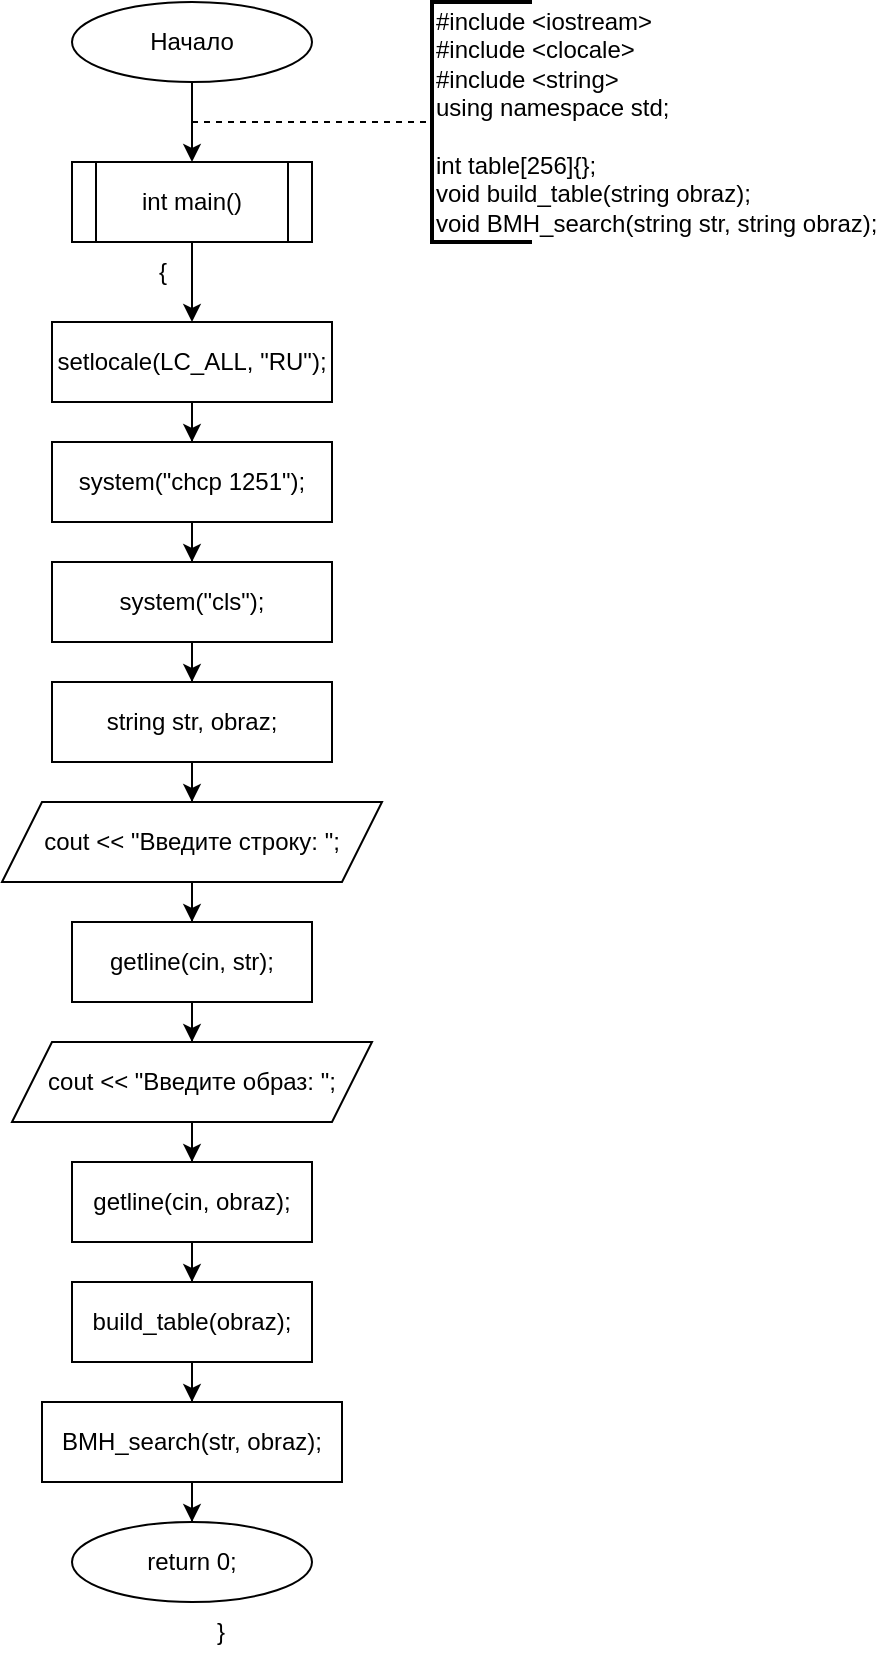 <mxfile version="25.0.2" pages="3">
  <diagram name="main" id="W4Kko_8ZKSlmMZx0k4VJ">
    <mxGraphModel dx="956" dy="531" grid="1" gridSize="10" guides="1" tooltips="1" connect="1" arrows="1" fold="1" page="1" pageScale="1" pageWidth="827" pageHeight="1169" math="0" shadow="0">
      <root>
        <mxCell id="0" />
        <mxCell id="1" parent="0" />
        <mxCell id="KLxknKadeG95B-DvASoY-3" value="" style="edgeStyle=orthogonalEdgeStyle;rounded=0;orthogonalLoop=1;jettySize=auto;html=1;" edge="1" parent="1" source="KLxknKadeG95B-DvASoY-1" target="KLxknKadeG95B-DvASoY-2">
          <mxGeometry relative="1" as="geometry" />
        </mxCell>
        <mxCell id="KLxknKadeG95B-DvASoY-1" value="Начало" style="ellipse;whiteSpace=wrap;html=1;" vertex="1" parent="1">
          <mxGeometry x="340" y="40" width="120" height="40" as="geometry" />
        </mxCell>
        <mxCell id="KLxknKadeG95B-DvASoY-7" value="" style="edgeStyle=orthogonalEdgeStyle;rounded=0;orthogonalLoop=1;jettySize=auto;html=1;" edge="1" parent="1" source="KLxknKadeG95B-DvASoY-2" target="KLxknKadeG95B-DvASoY-6">
          <mxGeometry relative="1" as="geometry" />
        </mxCell>
        <mxCell id="KLxknKadeG95B-DvASoY-2" value="int main()" style="shape=process;whiteSpace=wrap;html=1;backgroundOutline=1;" vertex="1" parent="1">
          <mxGeometry x="340" y="120" width="120" height="40" as="geometry" />
        </mxCell>
        <mxCell id="KLxknKadeG95B-DvASoY-4" value="" style="endArrow=none;dashed=1;html=1;rounded=0;" edge="1" parent="1" target="KLxknKadeG95B-DvASoY-5">
          <mxGeometry width="50" height="50" relative="1" as="geometry">
            <mxPoint x="400" y="100" as="sourcePoint" />
            <mxPoint x="520" y="100" as="targetPoint" />
          </mxGeometry>
        </mxCell>
        <mxCell id="KLxknKadeG95B-DvASoY-5" value="&lt;div&gt;#include &amp;lt;iostream&amp;gt;&lt;/div&gt;&lt;div&gt;#include &amp;lt;clocale&amp;gt;&lt;/div&gt;&lt;div&gt;#include &amp;lt;string&amp;gt;&lt;/div&gt;&lt;div&gt;using namespace std;&lt;/div&gt;&lt;div&gt;&lt;br&gt;&lt;/div&gt;&lt;div&gt;int table[256]{};&lt;/div&gt;&lt;div&gt;void build_table(string obraz);&lt;/div&gt;&lt;div&gt;void BMH_search(string str, string obraz);&lt;/div&gt;" style="strokeWidth=2;html=1;shape=mxgraph.flowchart.annotation_1;align=left;pointerEvents=1;" vertex="1" parent="1">
          <mxGeometry x="520" y="40" width="50" height="120" as="geometry" />
        </mxCell>
        <mxCell id="KLxknKadeG95B-DvASoY-10" value="" style="edgeStyle=orthogonalEdgeStyle;rounded=0;orthogonalLoop=1;jettySize=auto;html=1;" edge="1" parent="1" source="KLxknKadeG95B-DvASoY-6" target="KLxknKadeG95B-DvASoY-9">
          <mxGeometry relative="1" as="geometry" />
        </mxCell>
        <mxCell id="KLxknKadeG95B-DvASoY-6" value="setlocale(LC_ALL, &quot;RU&quot;);" style="whiteSpace=wrap;html=1;" vertex="1" parent="1">
          <mxGeometry x="330" y="200" width="140" height="40" as="geometry" />
        </mxCell>
        <mxCell id="KLxknKadeG95B-DvASoY-8" value="{" style="text;html=1;align=center;verticalAlign=middle;resizable=0;points=[];autosize=1;strokeColor=none;fillColor=none;" vertex="1" parent="1">
          <mxGeometry x="370" y="160" width="30" height="30" as="geometry" />
        </mxCell>
        <mxCell id="KLxknKadeG95B-DvASoY-12" value="" style="edgeStyle=orthogonalEdgeStyle;rounded=0;orthogonalLoop=1;jettySize=auto;html=1;" edge="1" parent="1" source="KLxknKadeG95B-DvASoY-9" target="KLxknKadeG95B-DvASoY-11">
          <mxGeometry relative="1" as="geometry" />
        </mxCell>
        <mxCell id="KLxknKadeG95B-DvASoY-9" value="system(&quot;chcp 1251&quot;);" style="whiteSpace=wrap;html=1;" vertex="1" parent="1">
          <mxGeometry x="330" y="260" width="140" height="40" as="geometry" />
        </mxCell>
        <mxCell id="KLxknKadeG95B-DvASoY-14" value="" style="edgeStyle=orthogonalEdgeStyle;rounded=0;orthogonalLoop=1;jettySize=auto;html=1;" edge="1" parent="1" source="KLxknKadeG95B-DvASoY-11" target="KLxknKadeG95B-DvASoY-13">
          <mxGeometry relative="1" as="geometry" />
        </mxCell>
        <mxCell id="KLxknKadeG95B-DvASoY-11" value="system(&quot;cls&quot;);" style="whiteSpace=wrap;html=1;" vertex="1" parent="1">
          <mxGeometry x="330" y="320" width="140" height="40" as="geometry" />
        </mxCell>
        <mxCell id="KLxknKadeG95B-DvASoY-16" value="" style="edgeStyle=orthogonalEdgeStyle;rounded=0;orthogonalLoop=1;jettySize=auto;html=1;" edge="1" parent="1" source="KLxknKadeG95B-DvASoY-13" target="KLxknKadeG95B-DvASoY-15">
          <mxGeometry relative="1" as="geometry" />
        </mxCell>
        <mxCell id="KLxknKadeG95B-DvASoY-13" value="string str, obraz;" style="whiteSpace=wrap;html=1;" vertex="1" parent="1">
          <mxGeometry x="330" y="380" width="140" height="40" as="geometry" />
        </mxCell>
        <mxCell id="KLxknKadeG95B-DvASoY-20" value="" style="edgeStyle=orthogonalEdgeStyle;rounded=0;orthogonalLoop=1;jettySize=auto;html=1;" edge="1" parent="1" source="KLxknKadeG95B-DvASoY-15" target="KLxknKadeG95B-DvASoY-19">
          <mxGeometry relative="1" as="geometry" />
        </mxCell>
        <mxCell id="KLxknKadeG95B-DvASoY-15" value="cout &amp;lt;&amp;lt; &quot;Введите строку: &quot;;" style="shape=parallelogram;perimeter=parallelogramPerimeter;whiteSpace=wrap;html=1;fixedSize=1;" vertex="1" parent="1">
          <mxGeometry x="305" y="440" width="190" height="40" as="geometry" />
        </mxCell>
        <mxCell id="KLxknKadeG95B-DvASoY-26" value="" style="edgeStyle=orthogonalEdgeStyle;rounded=0;orthogonalLoop=1;jettySize=auto;html=1;" edge="1" parent="1" source="KLxknKadeG95B-DvASoY-19" target="KLxknKadeG95B-DvASoY-25">
          <mxGeometry relative="1" as="geometry" />
        </mxCell>
        <mxCell id="KLxknKadeG95B-DvASoY-19" value="getline(cin, str);" style="whiteSpace=wrap;html=1;" vertex="1" parent="1">
          <mxGeometry x="340" y="500" width="120" height="40" as="geometry" />
        </mxCell>
        <mxCell id="KLxknKadeG95B-DvASoY-28" value="" style="edgeStyle=orthogonalEdgeStyle;rounded=0;orthogonalLoop=1;jettySize=auto;html=1;" edge="1" parent="1" source="KLxknKadeG95B-DvASoY-25" target="KLxknKadeG95B-DvASoY-27">
          <mxGeometry relative="1" as="geometry" />
        </mxCell>
        <mxCell id="KLxknKadeG95B-DvASoY-25" value="cout &amp;lt;&amp;lt; &quot;Введите образ: &quot;;" style="shape=parallelogram;perimeter=parallelogramPerimeter;whiteSpace=wrap;html=1;fixedSize=1;" vertex="1" parent="1">
          <mxGeometry x="310" y="560" width="180" height="40" as="geometry" />
        </mxCell>
        <mxCell id="KLxknKadeG95B-DvASoY-30" value="" style="edgeStyle=orthogonalEdgeStyle;rounded=0;orthogonalLoop=1;jettySize=auto;html=1;" edge="1" parent="1" source="KLxknKadeG95B-DvASoY-27" target="KLxknKadeG95B-DvASoY-29">
          <mxGeometry relative="1" as="geometry" />
        </mxCell>
        <mxCell id="KLxknKadeG95B-DvASoY-27" value="getline(cin, obraz);" style="whiteSpace=wrap;html=1;" vertex="1" parent="1">
          <mxGeometry x="340" y="620" width="120" height="40" as="geometry" />
        </mxCell>
        <mxCell id="KLxknKadeG95B-DvASoY-32" value="" style="edgeStyle=orthogonalEdgeStyle;rounded=0;orthogonalLoop=1;jettySize=auto;html=1;" edge="1" parent="1" source="KLxknKadeG95B-DvASoY-29" target="KLxknKadeG95B-DvASoY-31">
          <mxGeometry relative="1" as="geometry" />
        </mxCell>
        <mxCell id="KLxknKadeG95B-DvASoY-29" value="build_table(obraz);" style="whiteSpace=wrap;html=1;" vertex="1" parent="1">
          <mxGeometry x="340" y="680" width="120" height="40" as="geometry" />
        </mxCell>
        <mxCell id="KLxknKadeG95B-DvASoY-35" style="edgeStyle=orthogonalEdgeStyle;rounded=0;orthogonalLoop=1;jettySize=auto;html=1;entryX=0.5;entryY=0;entryDx=0;entryDy=0;" edge="1" parent="1" source="KLxknKadeG95B-DvASoY-31" target="KLxknKadeG95B-DvASoY-33">
          <mxGeometry relative="1" as="geometry" />
        </mxCell>
        <mxCell id="KLxknKadeG95B-DvASoY-31" value="BMH_search(str, obraz);" style="whiteSpace=wrap;html=1;" vertex="1" parent="1">
          <mxGeometry x="325" y="740" width="150" height="40" as="geometry" />
        </mxCell>
        <mxCell id="KLxknKadeG95B-DvASoY-33" value="return 0;" style="ellipse;whiteSpace=wrap;html=1;" vertex="1" parent="1">
          <mxGeometry x="340" y="800" width="120" height="40" as="geometry" />
        </mxCell>
        <mxCell id="KLxknKadeG95B-DvASoY-34" value="}" style="text;html=1;align=center;verticalAlign=middle;resizable=0;points=[];autosize=1;strokeColor=none;fillColor=none;" vertex="1" parent="1">
          <mxGeometry x="399" y="840" width="30" height="30" as="geometry" />
        </mxCell>
      </root>
    </mxGraphModel>
  </diagram>
  <diagram id="Z_c0UI8rug8WGDwpIaLT" name="build_table">
    <mxGraphModel dx="697" dy="388" grid="1" gridSize="10" guides="1" tooltips="1" connect="1" arrows="1" fold="1" page="1" pageScale="1" pageWidth="827" pageHeight="1169" math="0" shadow="0">
      <root>
        <mxCell id="0" />
        <mxCell id="1" parent="0" />
        <mxCell id="DCSL4YaWfg5miCRiUv4_-3" value="" style="edgeStyle=orthogonalEdgeStyle;rounded=0;orthogonalLoop=1;jettySize=auto;html=1;" edge="1" parent="1" source="DCSL4YaWfg5miCRiUv4_-1" target="DCSL4YaWfg5miCRiUv4_-2">
          <mxGeometry relative="1" as="geometry" />
        </mxCell>
        <mxCell id="DCSL4YaWfg5miCRiUv4_-1" value="void build_table(string obraz)" style="shape=process;whiteSpace=wrap;html=1;backgroundOutline=1;size=0.056;" vertex="1" parent="1">
          <mxGeometry x="310" y="40" width="180" height="40" as="geometry" />
        </mxCell>
        <mxCell id="DCSL4YaWfg5miCRiUv4_-6" value="" style="edgeStyle=orthogonalEdgeStyle;rounded=0;orthogonalLoop=1;jettySize=auto;html=1;" edge="1" parent="1" source="DCSL4YaWfg5miCRiUv4_-2" target="DCSL4YaWfg5miCRiUv4_-5">
          <mxGeometry relative="1" as="geometry" />
        </mxCell>
        <mxCell id="DCSL4YaWfg5miCRiUv4_-9" style="edgeStyle=orthogonalEdgeStyle;rounded=0;orthogonalLoop=1;jettySize=auto;html=1;" edge="1" parent="1" source="DCSL4YaWfg5miCRiUv4_-2">
          <mxGeometry relative="1" as="geometry">
            <mxPoint x="400" y="300.0" as="targetPoint" />
            <Array as="points">
              <mxPoint x="520" y="140" />
              <mxPoint x="520" y="280" />
              <mxPoint x="400" y="280" />
            </Array>
          </mxGeometry>
        </mxCell>
        <mxCell id="DCSL4YaWfg5miCRiUv4_-2" value="for (int i = 0; i &amp;lt; 256; i++)" style="shape=hexagon;perimeter=hexagonPerimeter2;whiteSpace=wrap;html=1;fixedSize=1;" vertex="1" parent="1">
          <mxGeometry x="310" y="120" width="180" height="40" as="geometry" />
        </mxCell>
        <mxCell id="DCSL4YaWfg5miCRiUv4_-4" value="{" style="text;html=1;align=center;verticalAlign=middle;resizable=0;points=[];autosize=1;strokeColor=none;fillColor=none;" vertex="1" parent="1">
          <mxGeometry x="370" y="80" width="30" height="30" as="geometry" />
        </mxCell>
        <mxCell id="DCSL4YaWfg5miCRiUv4_-8" style="edgeStyle=orthogonalEdgeStyle;rounded=0;orthogonalLoop=1;jettySize=auto;html=1;entryX=0;entryY=0.5;entryDx=0;entryDy=0;" edge="1" parent="1" source="DCSL4YaWfg5miCRiUv4_-5" target="DCSL4YaWfg5miCRiUv4_-2">
          <mxGeometry relative="1" as="geometry">
            <Array as="points">
              <mxPoint x="400" y="260" />
              <mxPoint x="290" y="260" />
              <mxPoint x="290" y="140" />
            </Array>
          </mxGeometry>
        </mxCell>
        <mxCell id="DCSL4YaWfg5miCRiUv4_-5" value="table[i] = obraz.length();" style="whiteSpace=wrap;html=1;" vertex="1" parent="1">
          <mxGeometry x="330" y="200" width="140" height="40" as="geometry" />
        </mxCell>
        <mxCell id="DCSL4YaWfg5miCRiUv4_-7" value="1" style="text;html=1;align=center;verticalAlign=middle;resizable=0;points=[];autosize=1;strokeColor=none;fillColor=none;" vertex="1" parent="1">
          <mxGeometry x="399" y="170" width="30" height="30" as="geometry" />
        </mxCell>
        <mxCell id="DCSL4YaWfg5miCRiUv4_-10" value="0" style="text;html=1;align=center;verticalAlign=middle;resizable=0;points=[];autosize=1;strokeColor=none;fillColor=none;" vertex="1" parent="1">
          <mxGeometry x="490" y="110" width="30" height="30" as="geometry" />
        </mxCell>
        <mxCell id="DCSL4YaWfg5miCRiUv4_-25" value="" style="edgeStyle=orthogonalEdgeStyle;rounded=0;orthogonalLoop=1;jettySize=auto;html=1;" edge="1" parent="1" source="DCSL4YaWfg5miCRiUv4_-27" target="DCSL4YaWfg5miCRiUv4_-29">
          <mxGeometry relative="1" as="geometry" />
        </mxCell>
        <mxCell id="DCSL4YaWfg5miCRiUv4_-26" style="edgeStyle=orthogonalEdgeStyle;rounded=0;orthogonalLoop=1;jettySize=auto;html=1;" edge="1" parent="1" source="DCSL4YaWfg5miCRiUv4_-27">
          <mxGeometry relative="1" as="geometry">
            <mxPoint x="399.97" y="480.0" as="targetPoint" />
            <Array as="points">
              <mxPoint x="519.97" y="320" />
              <mxPoint x="519.97" y="460" />
              <mxPoint x="399.97" y="460" />
            </Array>
          </mxGeometry>
        </mxCell>
        <mxCell id="DCSL4YaWfg5miCRiUv4_-27" value="for (int i = 0; i &amp;lt; obraz.length() - 1; i++)" style="shape=hexagon;perimeter=hexagonPerimeter2;whiteSpace=wrap;html=1;fixedSize=1;" vertex="1" parent="1">
          <mxGeometry x="289.98" y="300" width="220.03" height="40" as="geometry" />
        </mxCell>
        <mxCell id="DCSL4YaWfg5miCRiUv4_-28" style="edgeStyle=orthogonalEdgeStyle;rounded=0;orthogonalLoop=1;jettySize=auto;html=1;entryX=0;entryY=0.5;entryDx=0;entryDy=0;" edge="1" parent="1" source="DCSL4YaWfg5miCRiUv4_-29" target="DCSL4YaWfg5miCRiUv4_-27">
          <mxGeometry relative="1" as="geometry">
            <Array as="points">
              <mxPoint x="400" y="440" />
              <mxPoint x="280" y="440" />
              <mxPoint x="280" y="320" />
            </Array>
          </mxGeometry>
        </mxCell>
        <mxCell id="DCSL4YaWfg5miCRiUv4_-29" value="table[static_cast&amp;lt;unsigned char&amp;gt;(obraz[i])] = obraz.length() - i - 1;" style="whiteSpace=wrap;html=1;" vertex="1" parent="1">
          <mxGeometry x="290" y="380" width="220" height="40" as="geometry" />
        </mxCell>
        <mxCell id="DCSL4YaWfg5miCRiUv4_-30" value="1" style="text;html=1;align=center;verticalAlign=middle;resizable=0;points=[];autosize=1;strokeColor=none;fillColor=none;" vertex="1" parent="1">
          <mxGeometry x="398.97" y="350" width="30" height="30" as="geometry" />
        </mxCell>
        <mxCell id="DCSL4YaWfg5miCRiUv4_-31" value="0" style="text;html=1;align=center;verticalAlign=middle;resizable=0;points=[];autosize=1;strokeColor=none;fillColor=none;" vertex="1" parent="1">
          <mxGeometry x="489.97" y="290" width="30" height="30" as="geometry" />
        </mxCell>
        <mxCell id="Ja1aqs3-Sdw6QlCEo-aT-1" value="return;" style="ellipse;whiteSpace=wrap;html=1;" vertex="1" parent="1">
          <mxGeometry x="340" y="480" width="120" height="40" as="geometry" />
        </mxCell>
        <mxCell id="4YNo3AVwTTz-T5G4NG1c-1" value="}" style="text;html=1;align=center;verticalAlign=middle;resizable=0;points=[];autosize=1;strokeColor=none;fillColor=none;" vertex="1" parent="1">
          <mxGeometry x="399" y="520" width="30" height="30" as="geometry" />
        </mxCell>
      </root>
    </mxGraphModel>
  </diagram>
  <diagram id="PVkSu_J3Lh6wU6ETXhhF" name="BMH_search">
    <mxGraphModel dx="1290" dy="717" grid="1" gridSize="10" guides="1" tooltips="1" connect="1" arrows="1" fold="1" page="1" pageScale="1" pageWidth="827" pageHeight="1169" math="0" shadow="0">
      <root>
        <mxCell id="0" />
        <mxCell id="1" parent="0" />
        <mxCell id="FkCJ8fqfGLQgcVWodpXn-3" value="" style="edgeStyle=orthogonalEdgeStyle;rounded=0;orthogonalLoop=1;jettySize=auto;html=1;" edge="1" parent="1" source="FkCJ8fqfGLQgcVWodpXn-1" target="FkCJ8fqfGLQgcVWodpXn-2">
          <mxGeometry relative="1" as="geometry" />
        </mxCell>
        <mxCell id="FkCJ8fqfGLQgcVWodpXn-1" value="void BMH_search(string str, string obraz)" style="shape=process;whiteSpace=wrap;html=1;backgroundOutline=1;size=0.038;" vertex="1" parent="1">
          <mxGeometry x="270" y="40" width="260" height="40" as="geometry" />
        </mxCell>
        <mxCell id="b3AnwTDdn8akCeFgqCU_-3" value="" style="edgeStyle=orthogonalEdgeStyle;rounded=0;orthogonalLoop=1;jettySize=auto;html=1;" edge="1" parent="1" source="FkCJ8fqfGLQgcVWodpXn-2" target="b3AnwTDdn8akCeFgqCU_-2">
          <mxGeometry relative="1" as="geometry" />
        </mxCell>
        <mxCell id="FkCJ8fqfGLQgcVWodpXn-2" value="int sdvig = 0;" style="whiteSpace=wrap;html=1;" vertex="1" parent="1">
          <mxGeometry x="340" y="120" width="120" height="40" as="geometry" />
        </mxCell>
        <mxCell id="b3AnwTDdn8akCeFgqCU_-1" value="{" style="text;html=1;align=center;verticalAlign=middle;resizable=0;points=[];autosize=1;strokeColor=none;fillColor=none;" vertex="1" parent="1">
          <mxGeometry x="370" y="80" width="30" height="30" as="geometry" />
        </mxCell>
        <mxCell id="b3AnwTDdn8akCeFgqCU_-5" value="" style="edgeStyle=orthogonalEdgeStyle;rounded=0;orthogonalLoop=1;jettySize=auto;html=1;" edge="1" parent="1" source="b3AnwTDdn8akCeFgqCU_-2" target="b3AnwTDdn8akCeFgqCU_-4">
          <mxGeometry relative="1" as="geometry" />
        </mxCell>
        <mxCell id="wLR_vtPBPJXoWFlYux8K-12" value="" style="edgeStyle=orthogonalEdgeStyle;rounded=0;orthogonalLoop=1;jettySize=auto;html=1;" edge="1" parent="1" source="b3AnwTDdn8akCeFgqCU_-2" target="wLR_vtPBPJXoWFlYux8K-11">
          <mxGeometry relative="1" as="geometry">
            <Array as="points">
              <mxPoint x="640" y="220" />
              <mxPoint x="640" y="900" />
              <mxPoint x="400" y="900" />
            </Array>
          </mxGeometry>
        </mxCell>
        <mxCell id="b3AnwTDdn8akCeFgqCU_-2" value="while (sdvig + obraz.length() &amp;lt;= str.length())" style="rhombus;whiteSpace=wrap;html=1;" vertex="1" parent="1">
          <mxGeometry x="285" y="200" width="230" height="40" as="geometry" />
        </mxCell>
        <mxCell id="b3AnwTDdn8akCeFgqCU_-9" value="" style="edgeStyle=orthogonalEdgeStyle;rounded=0;orthogonalLoop=1;jettySize=auto;html=1;" edge="1" parent="1" source="b3AnwTDdn8akCeFgqCU_-4" target="b3AnwTDdn8akCeFgqCU_-8">
          <mxGeometry relative="1" as="geometry" />
        </mxCell>
        <mxCell id="b3AnwTDdn8akCeFgqCU_-4" value="bool flag = true;" style="whiteSpace=wrap;html=1;" vertex="1" parent="1">
          <mxGeometry x="340" y="280" width="120" height="40" as="geometry" />
        </mxCell>
        <mxCell id="b3AnwTDdn8akCeFgqCU_-6" value="{" style="text;html=1;align=center;verticalAlign=middle;resizable=0;points=[];autosize=1;strokeColor=none;fillColor=none;" vertex="1" parent="1">
          <mxGeometry x="370" y="240" width="30" height="30" as="geometry" />
        </mxCell>
        <mxCell id="b3AnwTDdn8akCeFgqCU_-7" value="1" style="text;html=1;align=center;verticalAlign=middle;resizable=0;points=[];autosize=1;strokeColor=none;fillColor=none;" vertex="1" parent="1">
          <mxGeometry x="400" y="250" width="30" height="30" as="geometry" />
        </mxCell>
        <mxCell id="b3AnwTDdn8akCeFgqCU_-11" value="" style="edgeStyle=orthogonalEdgeStyle;rounded=0;orthogonalLoop=1;jettySize=auto;html=1;" edge="1" parent="1" source="b3AnwTDdn8akCeFgqCU_-8" target="b3AnwTDdn8akCeFgqCU_-10">
          <mxGeometry relative="1" as="geometry" />
        </mxCell>
        <mxCell id="b3AnwTDdn8akCeFgqCU_-24" value="" style="edgeStyle=orthogonalEdgeStyle;rounded=0;orthogonalLoop=1;jettySize=auto;html=1;" edge="1" parent="1" source="b3AnwTDdn8akCeFgqCU_-8" target="b3AnwTDdn8akCeFgqCU_-23">
          <mxGeometry relative="1" as="geometry">
            <Array as="points">
              <mxPoint x="600" y="360" />
              <mxPoint x="600" y="640" />
              <mxPoint x="400" y="640" />
            </Array>
          </mxGeometry>
        </mxCell>
        <mxCell id="b3AnwTDdn8akCeFgqCU_-8" value="for (int i = obraz.length() - 1; i &amp;gt;= 0 &amp;amp;&amp;amp; flag == true; i--)" style="shape=hexagon;perimeter=hexagonPerimeter2;whiteSpace=wrap;html=1;fixedSize=1;" vertex="1" parent="1">
          <mxGeometry x="245" y="340" width="310" height="40" as="geometry" />
        </mxCell>
        <mxCell id="b3AnwTDdn8akCeFgqCU_-13" value="" style="edgeStyle=orthogonalEdgeStyle;rounded=0;orthogonalLoop=1;jettySize=auto;html=1;exitX=0;exitY=0.5;exitDx=0;exitDy=0;" edge="1" parent="1" source="b3AnwTDdn8akCeFgqCU_-10" target="b3AnwTDdn8akCeFgqCU_-12">
          <mxGeometry relative="1" as="geometry" />
        </mxCell>
        <mxCell id="b3AnwTDdn8akCeFgqCU_-20" style="edgeStyle=orthogonalEdgeStyle;rounded=0;orthogonalLoop=1;jettySize=auto;html=1;" edge="1" parent="1" source="b3AnwTDdn8akCeFgqCU_-10">
          <mxGeometry relative="1" as="geometry">
            <mxPoint x="400" y="610" as="targetPoint" />
            <Array as="points">
              <mxPoint x="530" y="440" />
              <mxPoint x="530" y="610" />
            </Array>
          </mxGeometry>
        </mxCell>
        <mxCell id="b3AnwTDdn8akCeFgqCU_-10" value="if (str[i + sdvig] != obraz[i])" style="rhombus;whiteSpace=wrap;html=1;" vertex="1" parent="1">
          <mxGeometry x="295" y="420" width="210" height="40" as="geometry" />
        </mxCell>
        <mxCell id="b3AnwTDdn8akCeFgqCU_-15" value="" style="edgeStyle=orthogonalEdgeStyle;rounded=0;orthogonalLoop=1;jettySize=auto;html=1;" edge="1" parent="1" source="b3AnwTDdn8akCeFgqCU_-12" target="b3AnwTDdn8akCeFgqCU_-14">
          <mxGeometry relative="1" as="geometry" />
        </mxCell>
        <mxCell id="b3AnwTDdn8akCeFgqCU_-12" value="flag = false;" style="whiteSpace=wrap;html=1;" vertex="1" parent="1">
          <mxGeometry x="200" y="480" width="120" height="40" as="geometry" />
        </mxCell>
        <mxCell id="b3AnwTDdn8akCeFgqCU_-18" style="edgeStyle=orthogonalEdgeStyle;rounded=0;orthogonalLoop=1;jettySize=auto;html=1;" edge="1" parent="1" source="b3AnwTDdn8akCeFgqCU_-14">
          <mxGeometry relative="1" as="geometry">
            <mxPoint x="400" y="610" as="targetPoint" />
            <Array as="points">
              <mxPoint x="260" y="610" />
              <mxPoint x="400" y="610" />
            </Array>
          </mxGeometry>
        </mxCell>
        <mxCell id="b3AnwTDdn8akCeFgqCU_-14" value="sdvig += table[static_cast&amp;lt;unsigned char&amp;gt;(str[i])];" style="whiteSpace=wrap;html=1;" vertex="1" parent="1">
          <mxGeometry x="165" y="540" width="190" height="40" as="geometry" />
        </mxCell>
        <mxCell id="b3AnwTDdn8akCeFgqCU_-16" value="1" style="text;html=1;align=center;verticalAlign=middle;resizable=0;points=[];autosize=1;strokeColor=none;fillColor=none;" vertex="1" parent="1">
          <mxGeometry x="255" y="418" width="30" height="30" as="geometry" />
        </mxCell>
        <mxCell id="b3AnwTDdn8akCeFgqCU_-17" value="{" style="text;html=1;align=center;verticalAlign=middle;resizable=0;points=[];autosize=1;strokeColor=none;fillColor=none;" vertex="1" parent="1">
          <mxGeometry x="235" y="438" width="30" height="30" as="geometry" />
        </mxCell>
        <mxCell id="b3AnwTDdn8akCeFgqCU_-19" value="}" style="text;html=1;align=center;verticalAlign=middle;resizable=0;points=[];autosize=1;strokeColor=none;fillColor=none;" vertex="1" parent="1">
          <mxGeometry x="255" y="578" width="30" height="30" as="geometry" />
        </mxCell>
        <mxCell id="b3AnwTDdn8akCeFgqCU_-21" value="0" style="text;html=1;align=center;verticalAlign=middle;resizable=0;points=[];autosize=1;strokeColor=none;fillColor=none;" vertex="1" parent="1">
          <mxGeometry x="505" y="418" width="30" height="30" as="geometry" />
        </mxCell>
        <mxCell id="b3AnwTDdn8akCeFgqCU_-22" value="" style="endArrow=classic;html=1;rounded=0;entryX=0;entryY=0.5;entryDx=0;entryDy=0;" edge="1" parent="1" target="b3AnwTDdn8akCeFgqCU_-8">
          <mxGeometry width="50" height="50" relative="1" as="geometry">
            <mxPoint x="400" y="610" as="sourcePoint" />
            <mxPoint x="410" y="520" as="targetPoint" />
            <Array as="points">
              <mxPoint x="400" y="620" />
              <mxPoint x="270" y="620" />
              <mxPoint x="140" y="620" />
              <mxPoint x="140" y="500" />
              <mxPoint x="140" y="360" />
            </Array>
          </mxGeometry>
        </mxCell>
        <mxCell id="b3AnwTDdn8akCeFgqCU_-27" value="" style="edgeStyle=orthogonalEdgeStyle;rounded=0;orthogonalLoop=1;jettySize=auto;html=1;exitX=0;exitY=0.5;exitDx=0;exitDy=0;" edge="1" parent="1" source="b3AnwTDdn8akCeFgqCU_-23" target="b3AnwTDdn8akCeFgqCU_-26">
          <mxGeometry relative="1" as="geometry" />
        </mxCell>
        <mxCell id="wLR_vtPBPJXoWFlYux8K-4" style="edgeStyle=orthogonalEdgeStyle;rounded=0;orthogonalLoop=1;jettySize=auto;html=1;" edge="1" parent="1" source="b3AnwTDdn8akCeFgqCU_-23">
          <mxGeometry relative="1" as="geometry">
            <mxPoint x="400" y="850" as="targetPoint" />
            <Array as="points">
              <mxPoint x="490" y="680" />
              <mxPoint x="490" y="850" />
            </Array>
          </mxGeometry>
        </mxCell>
        <mxCell id="b3AnwTDdn8akCeFgqCU_-23" value="if (flag == true)" style="rhombus;whiteSpace=wrap;html=1;" vertex="1" parent="1">
          <mxGeometry x="340" y="660" width="120" height="40" as="geometry" />
        </mxCell>
        <mxCell id="b3AnwTDdn8akCeFgqCU_-25" value="0" style="text;html=1;align=center;verticalAlign=middle;resizable=0;points=[];autosize=1;strokeColor=none;fillColor=none;" vertex="1" parent="1">
          <mxGeometry x="575" y="330" width="30" height="30" as="geometry" />
        </mxCell>
        <mxCell id="wLR_vtPBPJXoWFlYux8K-2" style="edgeStyle=orthogonalEdgeStyle;rounded=0;orthogonalLoop=1;jettySize=auto;html=1;entryX=0.5;entryY=0;entryDx=0;entryDy=0;" edge="1" parent="1" source="b3AnwTDdn8akCeFgqCU_-26" target="wLR_vtPBPJXoWFlYux8K-1">
          <mxGeometry relative="1" as="geometry" />
        </mxCell>
        <mxCell id="b3AnwTDdn8akCeFgqCU_-26" value="cout &amp;lt;&amp;lt; &quot;Образ найден&quot; &amp;lt;&amp;lt; endl;" style="shape=parallelogram;perimeter=parallelogramPerimeter;whiteSpace=wrap;html=1;fixedSize=1;" vertex="1" parent="1">
          <mxGeometry x="170" y="720" width="215" height="40" as="geometry" />
        </mxCell>
        <mxCell id="wLR_vtPBPJXoWFlYux8K-3" style="edgeStyle=orthogonalEdgeStyle;rounded=0;orthogonalLoop=1;jettySize=auto;html=1;" edge="1" parent="1" source="wLR_vtPBPJXoWFlYux8K-1">
          <mxGeometry relative="1" as="geometry">
            <mxPoint x="400" y="850" as="targetPoint" />
            <Array as="points">
              <mxPoint x="278" y="850" />
            </Array>
          </mxGeometry>
        </mxCell>
        <mxCell id="wLR_vtPBPJXoWFlYux8K-1" value="return;" style="ellipse;whiteSpace=wrap;html=1;" vertex="1" parent="1">
          <mxGeometry x="217.5" y="780" width="120" height="40" as="geometry" />
        </mxCell>
        <mxCell id="wLR_vtPBPJXoWFlYux8K-5" value="1" style="text;html=1;align=center;verticalAlign=middle;resizable=0;points=[];autosize=1;strokeColor=none;fillColor=none;" vertex="1" parent="1">
          <mxGeometry x="270" y="660" width="30" height="30" as="geometry" />
        </mxCell>
        <mxCell id="wLR_vtPBPJXoWFlYux8K-6" value="0" style="text;html=1;align=center;verticalAlign=middle;resizable=0;points=[];autosize=1;strokeColor=none;fillColor=none;" vertex="1" parent="1">
          <mxGeometry x="465" y="658" width="30" height="30" as="geometry" />
        </mxCell>
        <mxCell id="wLR_vtPBPJXoWFlYux8K-7" value="{" style="text;html=1;align=center;verticalAlign=middle;resizable=0;points=[];autosize=1;strokeColor=none;fillColor=none;" vertex="1" parent="1">
          <mxGeometry x="255" y="680" width="30" height="30" as="geometry" />
        </mxCell>
        <mxCell id="wLR_vtPBPJXoWFlYux8K-8" value="}" style="text;html=1;align=center;verticalAlign=middle;resizable=0;points=[];autosize=1;strokeColor=none;fillColor=none;" vertex="1" parent="1">
          <mxGeometry x="275" y="818" width="30" height="30" as="geometry" />
        </mxCell>
        <mxCell id="wLR_vtPBPJXoWFlYux8K-9" value="" style="endArrow=classic;html=1;rounded=0;" edge="1" parent="1">
          <mxGeometry width="50" height="50" relative="1" as="geometry">
            <mxPoint x="400" y="850" as="sourcePoint" />
            <mxPoint x="400" y="180" as="targetPoint" />
            <Array as="points">
              <mxPoint x="400" y="880" />
              <mxPoint x="100" y="880" />
              <mxPoint x="100" y="520" />
              <mxPoint x="100" y="180" />
            </Array>
          </mxGeometry>
        </mxCell>
        <mxCell id="wLR_vtPBPJXoWFlYux8K-10" value="}" style="text;html=1;align=center;verticalAlign=middle;resizable=0;points=[];autosize=1;strokeColor=none;fillColor=none;" vertex="1" parent="1">
          <mxGeometry x="399" y="848" width="30" height="30" as="geometry" />
        </mxCell>
        <mxCell id="wLR_vtPBPJXoWFlYux8K-16" style="edgeStyle=orthogonalEdgeStyle;rounded=0;orthogonalLoop=1;jettySize=auto;html=1;entryX=0.5;entryY=0;entryDx=0;entryDy=0;" edge="1" parent="1" source="wLR_vtPBPJXoWFlYux8K-11" target="wLR_vtPBPJXoWFlYux8K-15">
          <mxGeometry relative="1" as="geometry" />
        </mxCell>
        <mxCell id="wLR_vtPBPJXoWFlYux8K-11" value="cout &amp;lt;&amp;lt; &quot;Образ не найден&quot; &amp;lt;&amp;lt; endl;" style="shape=parallelogram;perimeter=parallelogramPerimeter;whiteSpace=wrap;html=1;fixedSize=1;" vertex="1" parent="1">
          <mxGeometry x="285" y="920" width="230" height="40" as="geometry" />
        </mxCell>
        <mxCell id="wLR_vtPBPJXoWFlYux8K-13" value="0" style="text;html=1;align=center;verticalAlign=middle;resizable=0;points=[];autosize=1;strokeColor=none;fillColor=none;" vertex="1" parent="1">
          <mxGeometry x="615" y="188" width="30" height="30" as="geometry" />
        </mxCell>
        <mxCell id="wLR_vtPBPJXoWFlYux8K-15" value="return;" style="ellipse;whiteSpace=wrap;html=1;" vertex="1" parent="1">
          <mxGeometry x="340" y="980" width="120" height="40" as="geometry" />
        </mxCell>
        <mxCell id="wLR_vtPBPJXoWFlYux8K-17" value="}" style="text;html=1;align=center;verticalAlign=middle;resizable=0;points=[];autosize=1;strokeColor=none;fillColor=none;" vertex="1" parent="1">
          <mxGeometry x="399" y="1020" width="30" height="30" as="geometry" />
        </mxCell>
      </root>
    </mxGraphModel>
  </diagram>
</mxfile>
